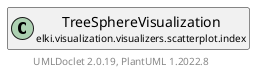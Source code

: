 @startuml
    remove .*\.(Instance|Par|Parameterizer|Factory)$
    set namespaceSeparator none
    hide empty fields
    hide empty methods

    class "<size:14>TreeSphereVisualization.Par\n<size:10>elki.visualization.visualizers.scatterplot.index" as elki.visualization.visualizers.scatterplot.index.TreeSphereVisualization.Par [[TreeSphereVisualization.Par.html]] {
        #fill: boolean
        +configure(Parameterization): void
        +make(): TreeSphereVisualization
    }

    interface "<size:14>Parameterizer\n<size:10>elki.utilities.optionhandling" as elki.utilities.optionhandling.Parameterizer [[../../../../utilities/optionhandling/Parameterizer.html]] {
        {abstract} +make(): Object
    }
    class "<size:14>TreeSphereVisualization\n<size:10>elki.visualization.visualizers.scatterplot.index" as elki.visualization.visualizers.scatterplot.index.TreeSphereVisualization [[TreeSphereVisualization.html]]

    elki.utilities.optionhandling.Parameterizer <|.. elki.visualization.visualizers.scatterplot.index.TreeSphereVisualization.Par
    elki.visualization.visualizers.scatterplot.index.TreeSphereVisualization +-- elki.visualization.visualizers.scatterplot.index.TreeSphereVisualization.Par

    center footer UMLDoclet 2.0.19, PlantUML 1.2022.8
@enduml
